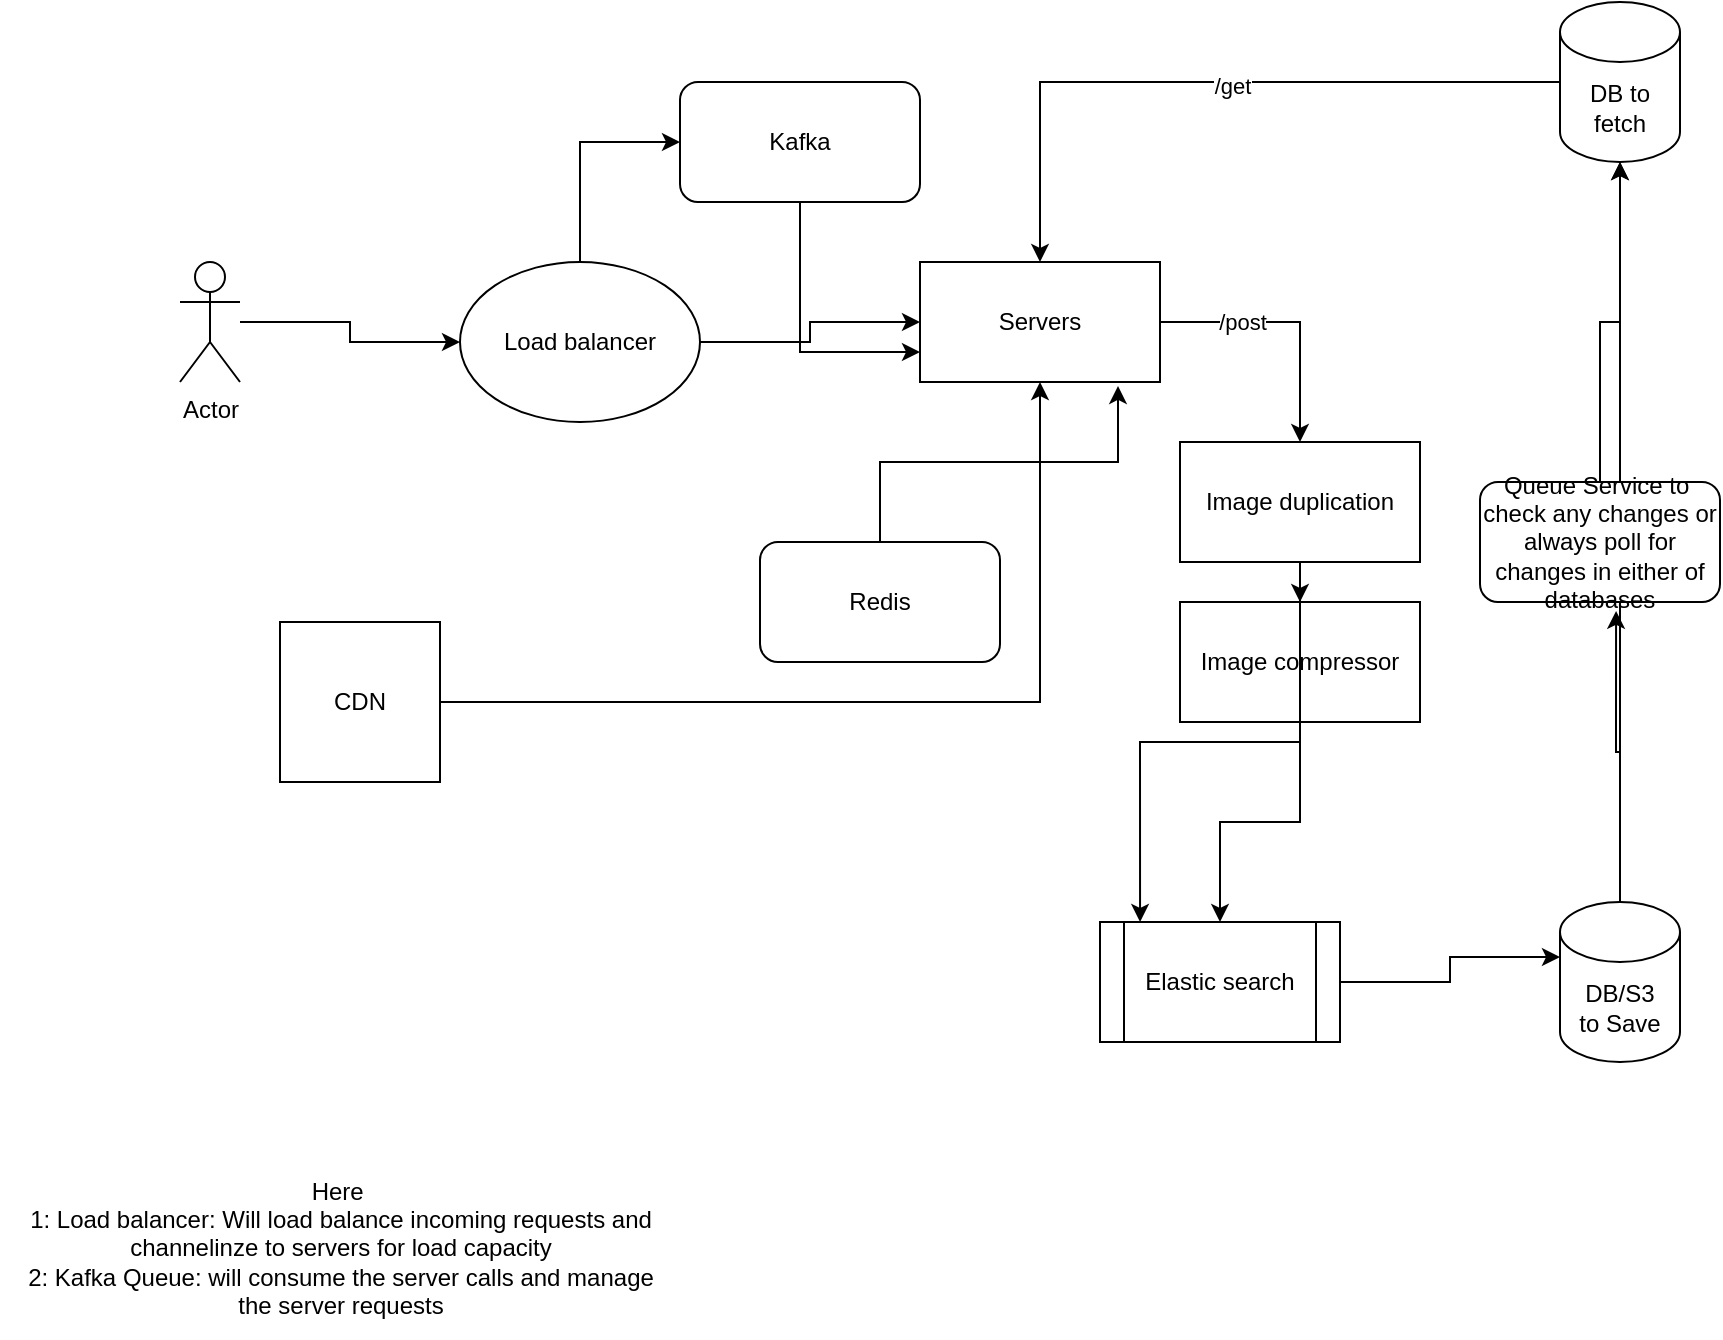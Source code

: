 <mxfile version="21.2.9" type="github">
  <diagram name="Page-1" id="qX53JOvQzqTEsRCYqxFs">
    <mxGraphModel dx="1865" dy="666" grid="1" gridSize="10" guides="1" tooltips="1" connect="1" arrows="1" fold="1" page="1" pageScale="1" pageWidth="827" pageHeight="1169" math="0" shadow="0">
      <root>
        <mxCell id="0" />
        <mxCell id="1" parent="0" />
        <mxCell id="NKDnhciYdsfh6VeeJWnX-10" style="edgeStyle=orthogonalEdgeStyle;rounded=0;orthogonalLoop=1;jettySize=auto;html=1;" parent="1" source="NKDnhciYdsfh6VeeJWnX-1" target="NKDnhciYdsfh6VeeJWnX-2" edge="1">
          <mxGeometry relative="1" as="geometry" />
        </mxCell>
        <mxCell id="NKDnhciYdsfh6VeeJWnX-1" value="Actor" style="shape=umlActor;verticalLabelPosition=bottom;verticalAlign=top;html=1;outlineConnect=0;" parent="1" vertex="1">
          <mxGeometry x="70" y="150" width="30" height="60" as="geometry" />
        </mxCell>
        <mxCell id="NKDnhciYdsfh6VeeJWnX-11" style="edgeStyle=orthogonalEdgeStyle;rounded=0;orthogonalLoop=1;jettySize=auto;html=1;" parent="1" source="NKDnhciYdsfh6VeeJWnX-2" target="NKDnhciYdsfh6VeeJWnX-4" edge="1">
          <mxGeometry relative="1" as="geometry" />
        </mxCell>
        <mxCell id="NKDnhciYdsfh6VeeJWnX-30" style="edgeStyle=orthogonalEdgeStyle;rounded=0;orthogonalLoop=1;jettySize=auto;html=1;entryX=0;entryY=0.5;entryDx=0;entryDy=0;" parent="1" source="NKDnhciYdsfh6VeeJWnX-2" target="NKDnhciYdsfh6VeeJWnX-28" edge="1">
          <mxGeometry relative="1" as="geometry" />
        </mxCell>
        <mxCell id="NKDnhciYdsfh6VeeJWnX-2" value="Load balancer" style="ellipse;whiteSpace=wrap;html=1;" parent="1" vertex="1">
          <mxGeometry x="210" y="150" width="120" height="80" as="geometry" />
        </mxCell>
        <mxCell id="NKDnhciYdsfh6VeeJWnX-20" style="edgeStyle=orthogonalEdgeStyle;rounded=0;orthogonalLoop=1;jettySize=auto;html=1;" parent="1" source="NKDnhciYdsfh6VeeJWnX-3" target="NKDnhciYdsfh6VeeJWnX-18" edge="1">
          <mxGeometry relative="1" as="geometry">
            <mxPoint x="790" y="430" as="targetPoint" />
          </mxGeometry>
        </mxCell>
        <mxCell id="NKDnhciYdsfh6VeeJWnX-25" style="edgeStyle=orthogonalEdgeStyle;rounded=0;orthogonalLoop=1;jettySize=auto;html=1;entryX=0.567;entryY=1.074;entryDx=0;entryDy=0;entryPerimeter=0;" parent="1" source="NKDnhciYdsfh6VeeJWnX-3" target="NKDnhciYdsfh6VeeJWnX-24" edge="1">
          <mxGeometry relative="1" as="geometry" />
        </mxCell>
        <mxCell id="NKDnhciYdsfh6VeeJWnX-3" value="DB/S3&lt;br&gt;to Save" style="shape=cylinder3;whiteSpace=wrap;html=1;boundedLbl=1;backgroundOutline=1;size=15;" parent="1" vertex="1">
          <mxGeometry x="760" y="470" width="60" height="80" as="geometry" />
        </mxCell>
        <mxCell id="NKDnhciYdsfh6VeeJWnX-12" style="edgeStyle=orthogonalEdgeStyle;rounded=0;orthogonalLoop=1;jettySize=auto;html=1;exitX=1;exitY=0.5;exitDx=0;exitDy=0;" parent="1" source="NKDnhciYdsfh6VeeJWnX-4" target="NKDnhciYdsfh6VeeJWnX-7" edge="1">
          <mxGeometry relative="1" as="geometry" />
        </mxCell>
        <mxCell id="NKDnhciYdsfh6VeeJWnX-22" value="/post" style="edgeLabel;html=1;align=center;verticalAlign=middle;resizable=0;points=[];" parent="NKDnhciYdsfh6VeeJWnX-12" vertex="1" connectable="0">
          <mxGeometry x="-0.369" y="1" relative="1" as="geometry">
            <mxPoint y="1" as="offset" />
          </mxGeometry>
        </mxCell>
        <mxCell id="NKDnhciYdsfh6VeeJWnX-4" value="Servers" style="rounded=0;whiteSpace=wrap;html=1;" parent="1" vertex="1">
          <mxGeometry x="440" y="150" width="120" height="60" as="geometry" />
        </mxCell>
        <mxCell id="NKDnhciYdsfh6VeeJWnX-15" style="edgeStyle=orthogonalEdgeStyle;rounded=0;orthogonalLoop=1;jettySize=auto;html=1;" parent="1" source="NKDnhciYdsfh6VeeJWnX-5" target="NKDnhciYdsfh6VeeJWnX-8" edge="1">
          <mxGeometry relative="1" as="geometry" />
        </mxCell>
        <mxCell id="NKDnhciYdsfh6VeeJWnX-5" value="Image compressor" style="rounded=0;whiteSpace=wrap;html=1;" parent="1" vertex="1">
          <mxGeometry x="570" y="320" width="120" height="60" as="geometry" />
        </mxCell>
        <mxCell id="NKDnhciYdsfh6VeeJWnX-23" style="edgeStyle=orthogonalEdgeStyle;rounded=0;orthogonalLoop=1;jettySize=auto;html=1;entryX=0.5;entryY=1;entryDx=0;entryDy=0;" parent="1" source="NKDnhciYdsfh6VeeJWnX-6" target="NKDnhciYdsfh6VeeJWnX-4" edge="1">
          <mxGeometry relative="1" as="geometry" />
        </mxCell>
        <mxCell id="NKDnhciYdsfh6VeeJWnX-6" value="CDN" style="whiteSpace=wrap;html=1;aspect=fixed;" parent="1" vertex="1">
          <mxGeometry x="120" y="330" width="80" height="80" as="geometry" />
        </mxCell>
        <mxCell id="NKDnhciYdsfh6VeeJWnX-13" style="edgeStyle=orthogonalEdgeStyle;rounded=0;orthogonalLoop=1;jettySize=auto;html=1;exitX=0.5;exitY=1;exitDx=0;exitDy=0;entryX=0.5;entryY=0;entryDx=0;entryDy=0;" parent="1" source="NKDnhciYdsfh6VeeJWnX-7" target="NKDnhciYdsfh6VeeJWnX-5" edge="1">
          <mxGeometry relative="1" as="geometry" />
        </mxCell>
        <mxCell id="NKDnhciYdsfh6VeeJWnX-17" style="edgeStyle=orthogonalEdgeStyle;rounded=0;orthogonalLoop=1;jettySize=auto;html=1;entryX=0.167;entryY=0;entryDx=0;entryDy=0;entryPerimeter=0;" parent="1" source="NKDnhciYdsfh6VeeJWnX-7" target="NKDnhciYdsfh6VeeJWnX-8" edge="1">
          <mxGeometry relative="1" as="geometry" />
        </mxCell>
        <mxCell id="NKDnhciYdsfh6VeeJWnX-7" value="Image duplication" style="rounded=0;whiteSpace=wrap;html=1;" parent="1" vertex="1">
          <mxGeometry x="570" y="240" width="120" height="60" as="geometry" />
        </mxCell>
        <mxCell id="NKDnhciYdsfh6VeeJWnX-16" style="edgeStyle=orthogonalEdgeStyle;rounded=0;orthogonalLoop=1;jettySize=auto;html=1;entryX=0;entryY=0;entryDx=0;entryDy=27.5;entryPerimeter=0;" parent="1" source="NKDnhciYdsfh6VeeJWnX-8" target="NKDnhciYdsfh6VeeJWnX-3" edge="1">
          <mxGeometry relative="1" as="geometry" />
        </mxCell>
        <mxCell id="NKDnhciYdsfh6VeeJWnX-8" value="Elastic search" style="shape=process;whiteSpace=wrap;html=1;backgroundOutline=1;" parent="1" vertex="1">
          <mxGeometry x="530" y="480" width="120" height="60" as="geometry" />
        </mxCell>
        <mxCell id="NKDnhciYdsfh6VeeJWnX-14" style="edgeStyle=orthogonalEdgeStyle;rounded=0;orthogonalLoop=1;jettySize=auto;html=1;entryX=0.825;entryY=1.033;entryDx=0;entryDy=0;entryPerimeter=0;" parent="1" source="NKDnhciYdsfh6VeeJWnX-9" target="NKDnhciYdsfh6VeeJWnX-4" edge="1">
          <mxGeometry relative="1" as="geometry" />
        </mxCell>
        <mxCell id="NKDnhciYdsfh6VeeJWnX-9" value="Redis" style="rounded=1;whiteSpace=wrap;html=1;" parent="1" vertex="1">
          <mxGeometry x="360" y="290" width="120" height="60" as="geometry" />
        </mxCell>
        <mxCell id="NKDnhciYdsfh6VeeJWnX-19" style="edgeStyle=orthogonalEdgeStyle;rounded=0;orthogonalLoop=1;jettySize=auto;html=1;" parent="1" source="NKDnhciYdsfh6VeeJWnX-18" target="NKDnhciYdsfh6VeeJWnX-4" edge="1">
          <mxGeometry relative="1" as="geometry">
            <mxPoint x="500" y="70" as="targetPoint" />
          </mxGeometry>
        </mxCell>
        <mxCell id="NKDnhciYdsfh6VeeJWnX-21" value="/get&lt;br&gt;" style="edgeLabel;html=1;align=center;verticalAlign=middle;resizable=0;points=[];" parent="NKDnhciYdsfh6VeeJWnX-19" vertex="1" connectable="0">
          <mxGeometry x="-0.063" y="2" relative="1" as="geometry">
            <mxPoint as="offset" />
          </mxGeometry>
        </mxCell>
        <mxCell id="NKDnhciYdsfh6VeeJWnX-18" value="DB to fetch" style="shape=cylinder3;whiteSpace=wrap;html=1;boundedLbl=1;backgroundOutline=1;size=15;" parent="1" vertex="1">
          <mxGeometry x="760" y="20" width="60" height="80" as="geometry" />
        </mxCell>
        <mxCell id="NKDnhciYdsfh6VeeJWnX-26" style="edgeStyle=orthogonalEdgeStyle;rounded=0;orthogonalLoop=1;jettySize=auto;html=1;entryX=0.5;entryY=1;entryDx=0;entryDy=0;entryPerimeter=0;" parent="1" source="NKDnhciYdsfh6VeeJWnX-24" target="NKDnhciYdsfh6VeeJWnX-18" edge="1">
          <mxGeometry relative="1" as="geometry" />
        </mxCell>
        <mxCell id="NKDnhciYdsfh6VeeJWnX-24" value="Queue Service to&amp;nbsp;&lt;br&gt;check any changes or&lt;br&gt;always poll for changes in either of databases&lt;br&gt;" style="rounded=1;whiteSpace=wrap;html=1;" parent="1" vertex="1">
          <mxGeometry x="720" y="260" width="120" height="60" as="geometry" />
        </mxCell>
        <mxCell id="NKDnhciYdsfh6VeeJWnX-27" value="Here&amp;nbsp;&lt;br&gt;1: Load balancer: Will load balance incoming requests and&lt;br&gt;channelinze to servers for load capacity&lt;br&gt;2: Kafka Queue: will consume the server calls and manage &lt;br&gt;the server&amp;nbsp;requests&lt;br&gt;" style="text;html=1;align=center;verticalAlign=middle;resizable=0;points=[];autosize=1;strokeColor=none;fillColor=none;" parent="1" vertex="1">
          <mxGeometry x="-20" y="598" width="340" height="90" as="geometry" />
        </mxCell>
        <mxCell id="NKDnhciYdsfh6VeeJWnX-29" style="edgeStyle=orthogonalEdgeStyle;rounded=0;orthogonalLoop=1;jettySize=auto;html=1;entryX=0;entryY=0.75;entryDx=0;entryDy=0;" parent="1" source="NKDnhciYdsfh6VeeJWnX-28" target="NKDnhciYdsfh6VeeJWnX-4" edge="1">
          <mxGeometry relative="1" as="geometry" />
        </mxCell>
        <mxCell id="NKDnhciYdsfh6VeeJWnX-28" value="Kafka" style="rounded=1;whiteSpace=wrap;html=1;" parent="1" vertex="1">
          <mxGeometry x="320" y="60" width="120" height="60" as="geometry" />
        </mxCell>
      </root>
    </mxGraphModel>
  </diagram>
</mxfile>

